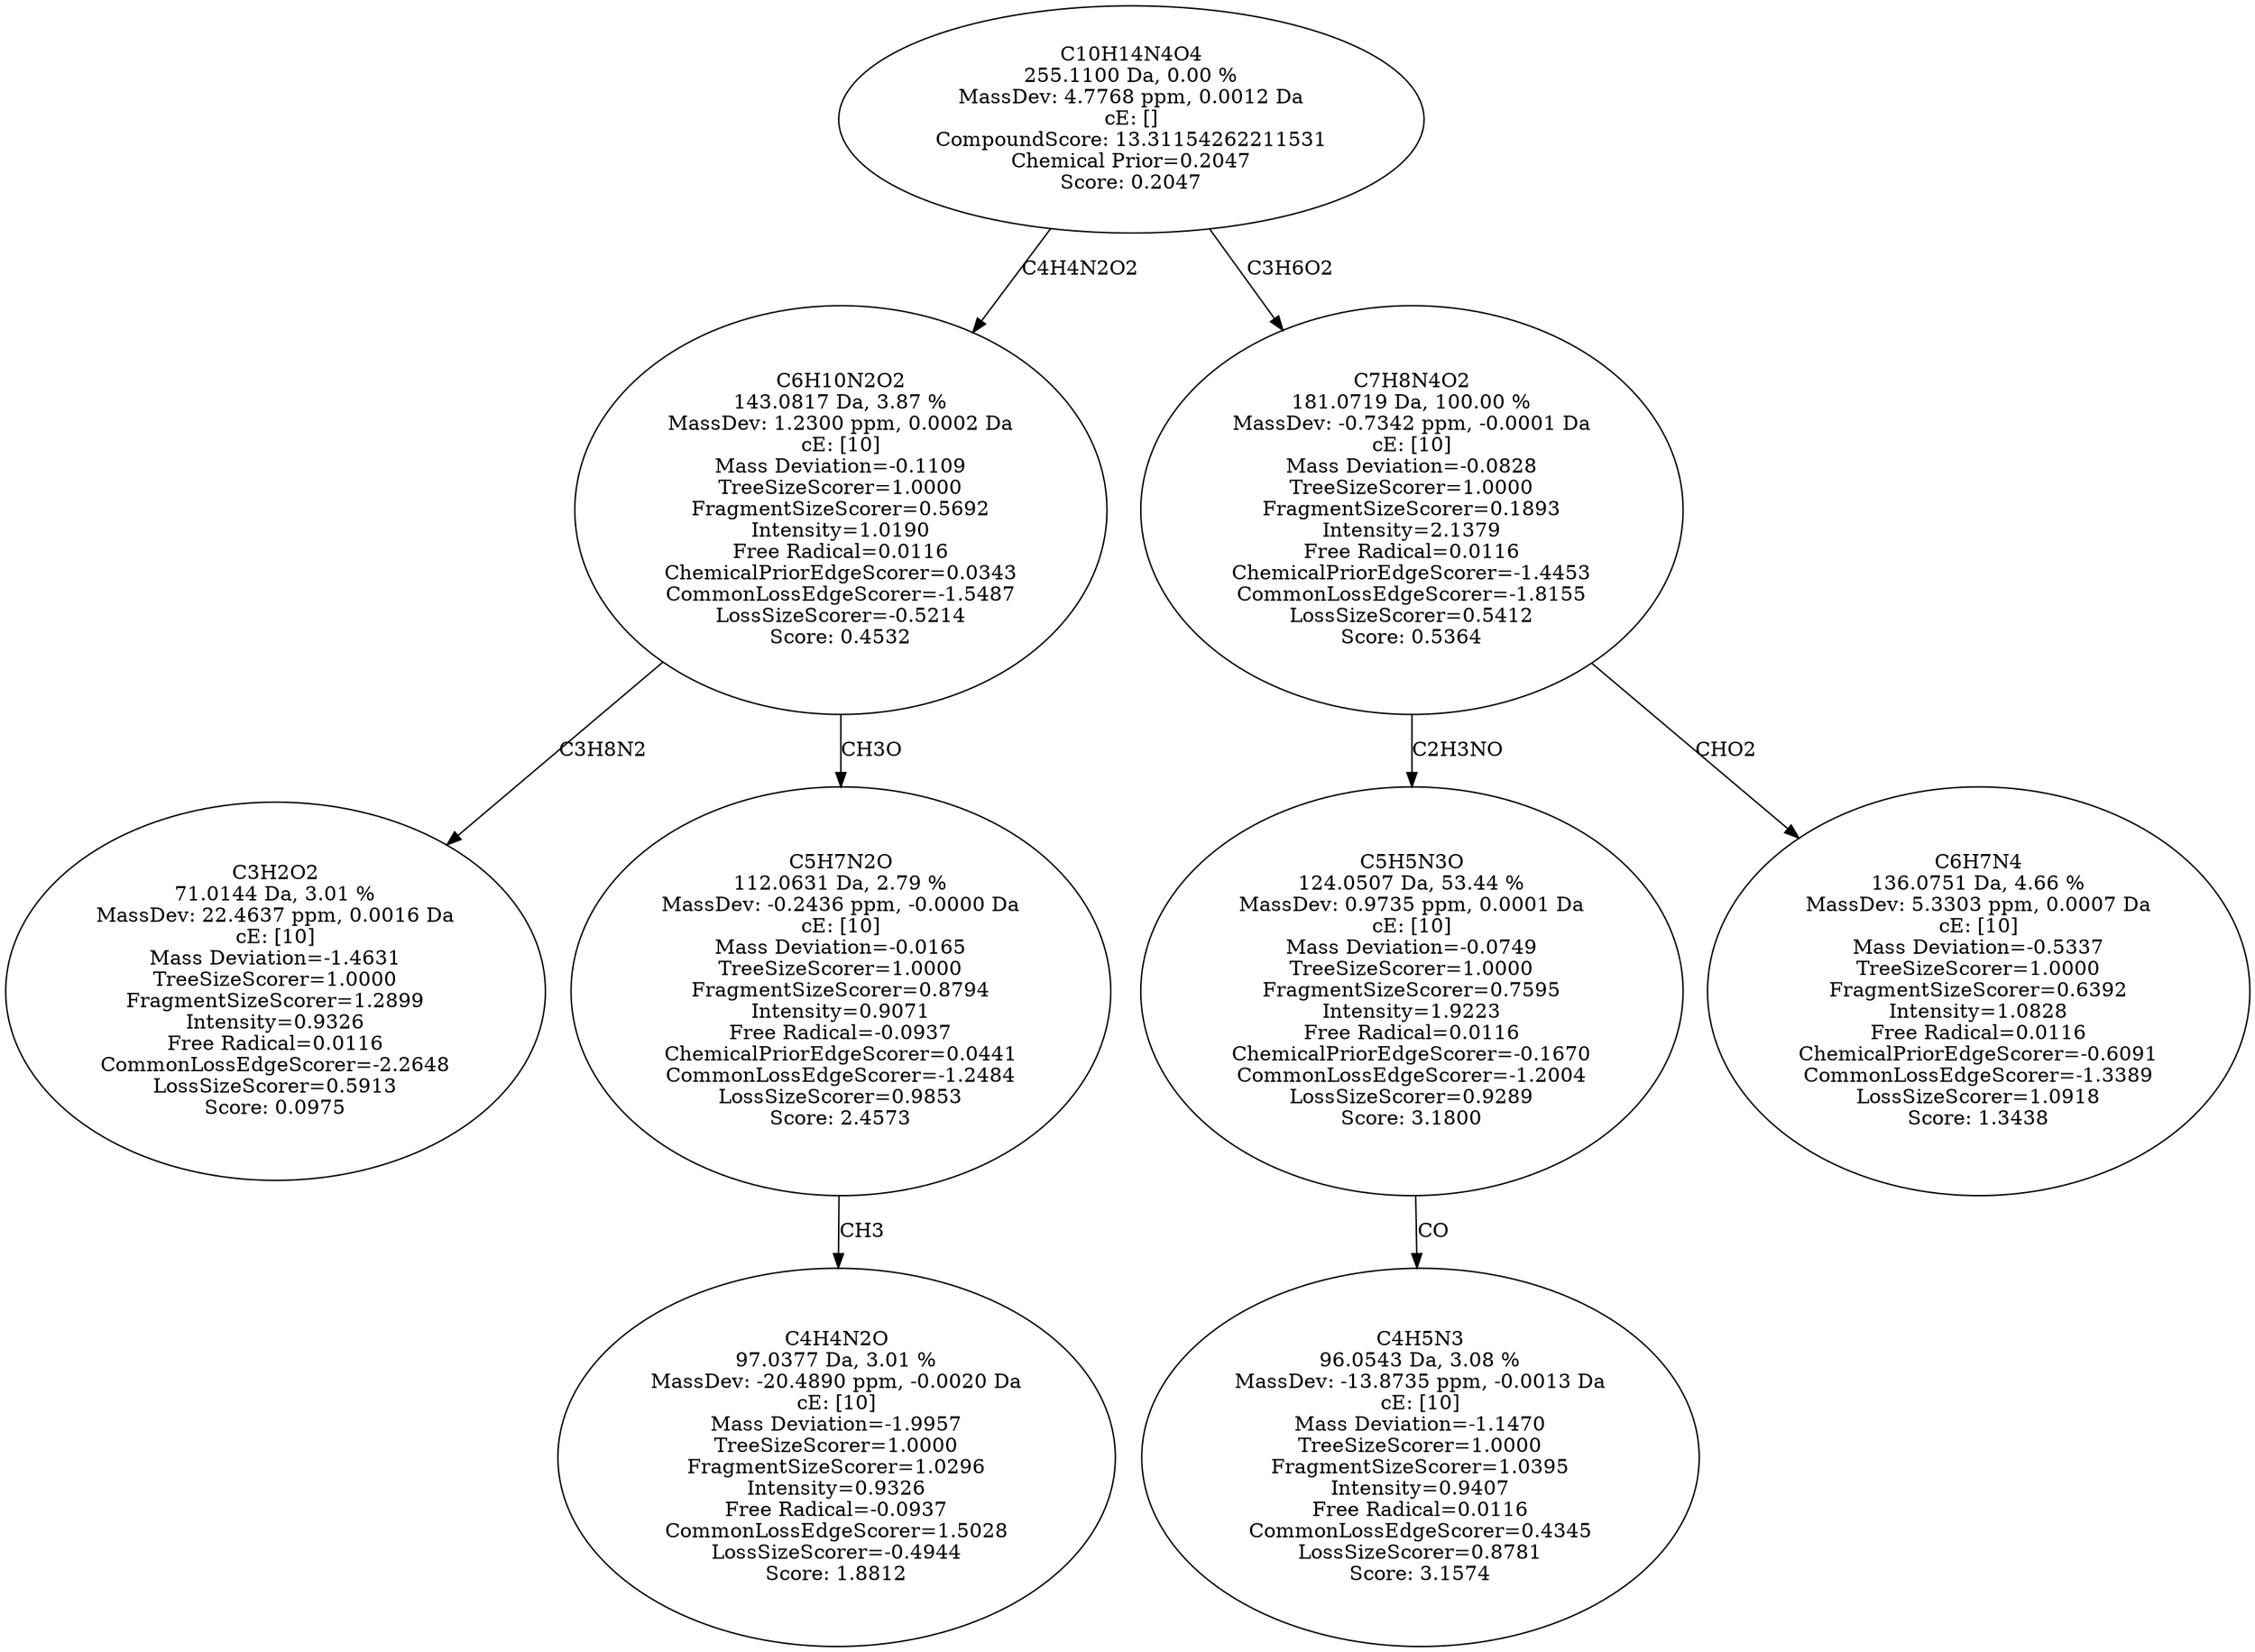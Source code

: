 strict digraph {
v1 [label="C3H2O2\n71.0144 Da, 3.01 %\nMassDev: 22.4637 ppm, 0.0016 Da\ncE: [10]\nMass Deviation=-1.4631\nTreeSizeScorer=1.0000\nFragmentSizeScorer=1.2899\nIntensity=0.9326\nFree Radical=0.0116\nCommonLossEdgeScorer=-2.2648\nLossSizeScorer=0.5913\nScore: 0.0975"];
v2 [label="C4H4N2O\n97.0377 Da, 3.01 %\nMassDev: -20.4890 ppm, -0.0020 Da\ncE: [10]\nMass Deviation=-1.9957\nTreeSizeScorer=1.0000\nFragmentSizeScorer=1.0296\nIntensity=0.9326\nFree Radical=-0.0937\nCommonLossEdgeScorer=1.5028\nLossSizeScorer=-0.4944\nScore: 1.8812"];
v3 [label="C5H7N2O\n112.0631 Da, 2.79 %\nMassDev: -0.2436 ppm, -0.0000 Da\ncE: [10]\nMass Deviation=-0.0165\nTreeSizeScorer=1.0000\nFragmentSizeScorer=0.8794\nIntensity=0.9071\nFree Radical=-0.0937\nChemicalPriorEdgeScorer=0.0441\nCommonLossEdgeScorer=-1.2484\nLossSizeScorer=0.9853\nScore: 2.4573"];
v4 [label="C6H10N2O2\n143.0817 Da, 3.87 %\nMassDev: 1.2300 ppm, 0.0002 Da\ncE: [10]\nMass Deviation=-0.1109\nTreeSizeScorer=1.0000\nFragmentSizeScorer=0.5692\nIntensity=1.0190\nFree Radical=0.0116\nChemicalPriorEdgeScorer=0.0343\nCommonLossEdgeScorer=-1.5487\nLossSizeScorer=-0.5214\nScore: 0.4532"];
v5 [label="C4H5N3\n96.0543 Da, 3.08 %\nMassDev: -13.8735 ppm, -0.0013 Da\ncE: [10]\nMass Deviation=-1.1470\nTreeSizeScorer=1.0000\nFragmentSizeScorer=1.0395\nIntensity=0.9407\nFree Radical=0.0116\nCommonLossEdgeScorer=0.4345\nLossSizeScorer=0.8781\nScore: 3.1574"];
v6 [label="C5H5N3O\n124.0507 Da, 53.44 %\nMassDev: 0.9735 ppm, 0.0001 Da\ncE: [10]\nMass Deviation=-0.0749\nTreeSizeScorer=1.0000\nFragmentSizeScorer=0.7595\nIntensity=1.9223\nFree Radical=0.0116\nChemicalPriorEdgeScorer=-0.1670\nCommonLossEdgeScorer=-1.2004\nLossSizeScorer=0.9289\nScore: 3.1800"];
v7 [label="C6H7N4\n136.0751 Da, 4.66 %\nMassDev: 5.3303 ppm, 0.0007 Da\ncE: [10]\nMass Deviation=-0.5337\nTreeSizeScorer=1.0000\nFragmentSizeScorer=0.6392\nIntensity=1.0828\nFree Radical=0.0116\nChemicalPriorEdgeScorer=-0.6091\nCommonLossEdgeScorer=-1.3389\nLossSizeScorer=1.0918\nScore: 1.3438"];
v8 [label="C7H8N4O2\n181.0719 Da, 100.00 %\nMassDev: -0.7342 ppm, -0.0001 Da\ncE: [10]\nMass Deviation=-0.0828\nTreeSizeScorer=1.0000\nFragmentSizeScorer=0.1893\nIntensity=2.1379\nFree Radical=0.0116\nChemicalPriorEdgeScorer=-1.4453\nCommonLossEdgeScorer=-1.8155\nLossSizeScorer=0.5412\nScore: 0.5364"];
v9 [label="C10H14N4O4\n255.1100 Da, 0.00 %\nMassDev: 4.7768 ppm, 0.0012 Da\ncE: []\nCompoundScore: 13.31154262211531\nChemical Prior=0.2047\nScore: 0.2047"];
v4 -> v1 [label="C3H8N2"];
v3 -> v2 [label="CH3"];
v4 -> v3 [label="CH3O"];
v9 -> v4 [label="C4H4N2O2"];
v6 -> v5 [label="CO"];
v8 -> v6 [label="C2H3NO"];
v8 -> v7 [label="CHO2"];
v9 -> v8 [label="C3H6O2"];
}